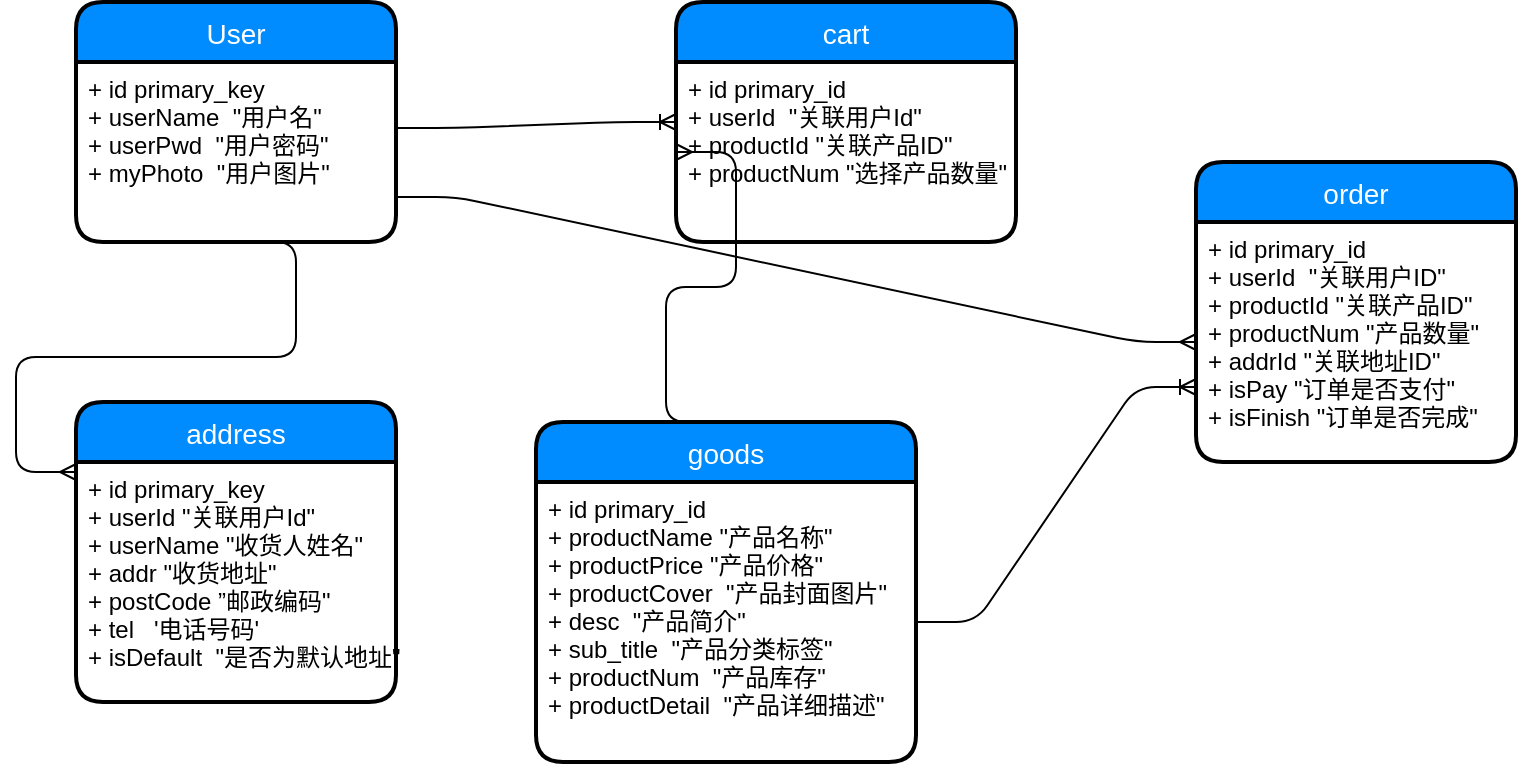 <mxfile version="12.2.4" pages="1"><diagram id="ulHVOt_2i1_MQugQyQGH" name="Page-1"><mxGraphModel dx="1526" dy="493" grid="1" gridSize="10" guides="1" tooltips="1" connect="1" arrows="1" fold="1" page="1" pageScale="1" pageWidth="827" pageHeight="1169" math="0" shadow="0"><root><mxCell id="0"/><mxCell id="1" parent="0"/><mxCell id="2" value="User" style="swimlane;childLayout=stackLayout;horizontal=1;startSize=30;horizontalStack=0;fillColor=#008cff;fontColor=#FFFFFF;rounded=1;fontSize=14;fontStyle=0;strokeWidth=2;resizeParent=0;resizeLast=1;shadow=0;dashed=0;align=center;" parent="1" vertex="1"><mxGeometry x="20" y="20" width="160" height="120" as="geometry"/></mxCell><mxCell id="3" value="+ id primary_key&#10;+ userName  &quot;用户名&quot;&#10;+ userPwd  &quot;用户密码&quot;&#10;+ myPhoto  &quot;用户图片&quot;" style="align=left;strokeColor=none;fillColor=none;spacingLeft=4;fontSize=12;verticalAlign=top;resizable=0;rotatable=0;part=1;" parent="2" vertex="1"><mxGeometry y="30" width="160" height="90" as="geometry"/></mxCell><mxCell id="6" value="address" style="swimlane;childLayout=stackLayout;horizontal=1;startSize=30;horizontalStack=0;fillColor=#008cff;fontColor=#FFFFFF;rounded=1;fontSize=14;fontStyle=0;strokeWidth=2;resizeParent=0;resizeLast=1;shadow=0;dashed=0;align=center;" parent="1" vertex="1"><mxGeometry x="20" y="220" width="160" height="150" as="geometry"/></mxCell><mxCell id="7" value="+ id primary_key&#10;+ userId &quot;关联用户Id&quot;&#10;+ userName &quot;收货人姓名&quot;&#10;+ addr &quot;收货地址&quot;&#10;+ postCode ”邮政编码&quot;&#10;+ tel   '电话号码'&#10;+ isDefault  &quot;是否为默认地址&quot;&#10;" style="align=left;strokeColor=none;fillColor=none;spacingLeft=4;fontSize=12;verticalAlign=top;resizable=0;rotatable=0;part=1;" parent="6" vertex="1"><mxGeometry y="30" width="160" height="120" as="geometry"/></mxCell><mxCell id="9" value="cart" style="swimlane;childLayout=stackLayout;horizontal=1;startSize=30;horizontalStack=0;fillColor=#008cff;fontColor=#FFFFFF;rounded=1;fontSize=14;fontStyle=0;strokeWidth=2;resizeParent=0;resizeLast=1;shadow=0;dashed=0;align=center;" parent="1" vertex="1"><mxGeometry x="320" y="20" width="170" height="120" as="geometry"/></mxCell><mxCell id="10" value="+ id primary_id&#10;+ userId  &quot;关联用户Id&quot;&#10;+ productId &quot;关联产品ID&quot;&#10;+ productNum &quot;选择产品数量&quot;" style="align=left;strokeColor=none;fillColor=none;spacingLeft=4;fontSize=12;verticalAlign=top;resizable=0;rotatable=0;part=1;" parent="9" vertex="1"><mxGeometry y="30" width="170" height="90" as="geometry"/></mxCell><mxCell id="11" value="goods" style="swimlane;childLayout=stackLayout;horizontal=1;startSize=30;horizontalStack=0;fillColor=#008cff;fontColor=#FFFFFF;rounded=1;fontSize=14;fontStyle=0;strokeWidth=2;resizeParent=0;resizeLast=1;shadow=0;dashed=0;align=center;" parent="1" vertex="1"><mxGeometry x="250" y="230" width="190" height="170" as="geometry"/></mxCell><mxCell id="12" value="+ id primary_id&#10;+ productName &quot;产品名称&quot;&#10;+ productPrice &quot;产品价格&quot;&#10;+ productCover  &quot;产品封面图片&quot;&#10;+ desc  &quot;产品简介&quot;&#10;+ sub_title  &quot;产品分类标签&quot;&#10;+ productNum  &quot;产品库存&quot;&#10;+ productDetail  &quot;产品详细描述&quot;&#10;" style="align=left;strokeColor=none;fillColor=none;spacingLeft=4;fontSize=12;verticalAlign=top;resizable=0;rotatable=0;part=1;" parent="11" vertex="1"><mxGeometry y="30" width="190" height="140" as="geometry"/></mxCell><mxCell id="18" value="" style="edgeStyle=entityRelationEdgeStyle;fontSize=12;html=1;endArrow=ERmany;exitX=0.5;exitY=1;exitDx=0;exitDy=0;" parent="1" source="3" edge="1"><mxGeometry width="100" height="100" relative="1" as="geometry"><mxPoint x="-80" y="355" as="sourcePoint"/><mxPoint x="20" y="255" as="targetPoint"/></mxGeometry></mxCell><mxCell id="19" value="" style="edgeStyle=entityRelationEdgeStyle;fontSize=12;html=1;endArrow=ERoneToMany;exitX=1;exitY=0.367;exitDx=0;exitDy=0;exitPerimeter=0;" parent="1" source="3" edge="1"><mxGeometry width="100" height="100" relative="1" as="geometry"><mxPoint x="220" y="180" as="sourcePoint"/><mxPoint x="320" y="80" as="targetPoint"/></mxGeometry></mxCell><mxCell id="15" value="order" style="swimlane;childLayout=stackLayout;horizontal=1;startSize=30;horizontalStack=0;fillColor=#008cff;fontColor=#FFFFFF;rounded=1;fontSize=14;fontStyle=0;strokeWidth=2;resizeParent=0;resizeLast=1;shadow=0;dashed=0;align=center;" parent="1" vertex="1"><mxGeometry x="580" y="100" width="160" height="150" as="geometry"/></mxCell><mxCell id="16" value="+ id primary_id&#10;+ userId  &quot;关联用户ID&quot;&#10;+ productId &quot;关联产品ID&quot;&#10;+ productNum &quot;产品数量&quot;&#10;+ addrId &quot;关联地址ID&quot;&#10;+ isPay &quot;订单是否支付&quot;&#10;+ isFinish &quot;订单是否完成&quot;&#10;" style="align=left;strokeColor=none;fillColor=none;spacingLeft=4;fontSize=12;verticalAlign=top;resizable=0;rotatable=0;part=1;" parent="15" vertex="1"><mxGeometry y="30" width="160" height="120" as="geometry"/></mxCell><mxCell id="21" value="" style="edgeStyle=entityRelationEdgeStyle;fontSize=12;html=1;endArrow=ERmany;exitX=1;exitY=0.75;exitDx=0;exitDy=0;entryX=0;entryY=0.5;entryDx=0;entryDy=0;" parent="1" source="3" target="16" edge="1"><mxGeometry width="100" height="100" relative="1" as="geometry"><mxPoint x="-20" y="500" as="sourcePoint"/><mxPoint x="570" y="150" as="targetPoint"/></mxGeometry></mxCell><mxCell id="23" value="" style="edgeStyle=entityRelationEdgeStyle;fontSize=12;html=1;endArrow=ERmany;exitX=0.5;exitY=0;exitDx=0;exitDy=0;entryX=0;entryY=0.5;entryDx=0;entryDy=0;" parent="1" source="11" target="10" edge="1"><mxGeometry width="100" height="100" relative="1" as="geometry"><mxPoint x="305" y="300" as="sourcePoint"/><mxPoint x="316" y="111" as="targetPoint"/></mxGeometry></mxCell><mxCell id="24" value="" style="edgeStyle=entityRelationEdgeStyle;fontSize=12;html=1;endArrow=ERoneToMany;entryX=0;entryY=0.75;entryDx=0;entryDy=0;" parent="1" target="15" edge="1"><mxGeometry width="100" height="100" relative="1" as="geometry"><mxPoint x="440" y="330" as="sourcePoint"/><mxPoint x="540" y="230" as="targetPoint"/></mxGeometry></mxCell></root></mxGraphModel></diagram></mxfile>